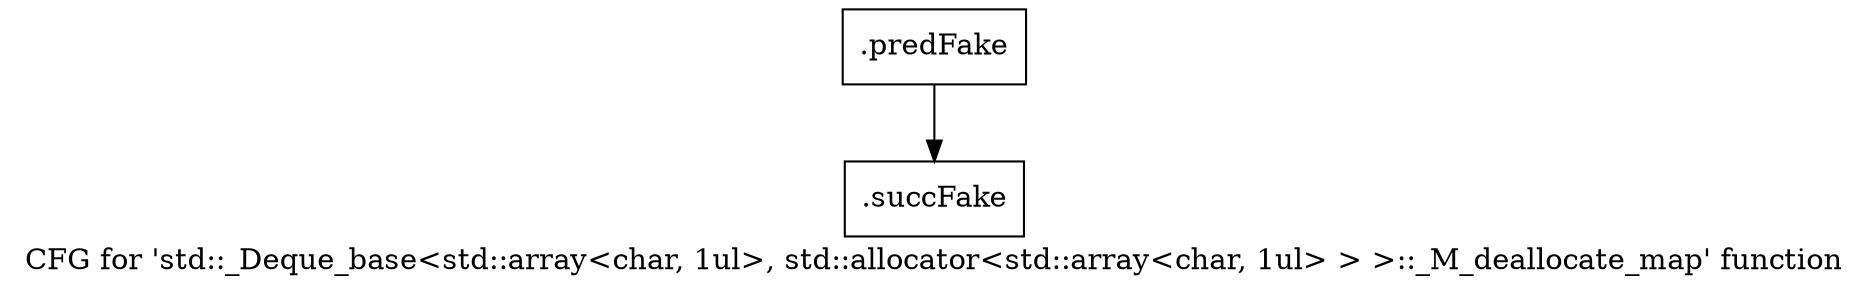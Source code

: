 digraph "CFG for 'std::_Deque_base\<std::array\<char, 1ul\>, std::allocator\<std::array\<char, 1ul\> \> \>::_M_deallocate_map' function" {
	label="CFG for 'std::_Deque_base\<std::array\<char, 1ul\>, std::allocator\<std::array\<char, 1ul\> \> \>::_M_deallocate_map' function";

	Node0x5ba3fb0 [shape=record,filename="",linenumber="",label="{.predFake}"];
	Node0x5ba3fb0 -> Node0x612f590[ callList="" memoryops="" filename="/mnt/xilinx/Vitis_HLS/2021.2/tps/lnx64/gcc-6.2.0/lib/gcc/x86_64-pc-linux-gnu/6.2.0/../../../../include/c++/6.2.0/bits/stl_deque.h" execusionnum="0"];
	Node0x612f590 [shape=record,filename="/mnt/xilinx/Vitis_HLS/2021.2/tps/lnx64/gcc-6.2.0/lib/gcc/x86_64-pc-linux-gnu/6.2.0/../../../../include/c++/6.2.0/bits/stl_deque.h",linenumber="622",label="{.succFake}"];
}
